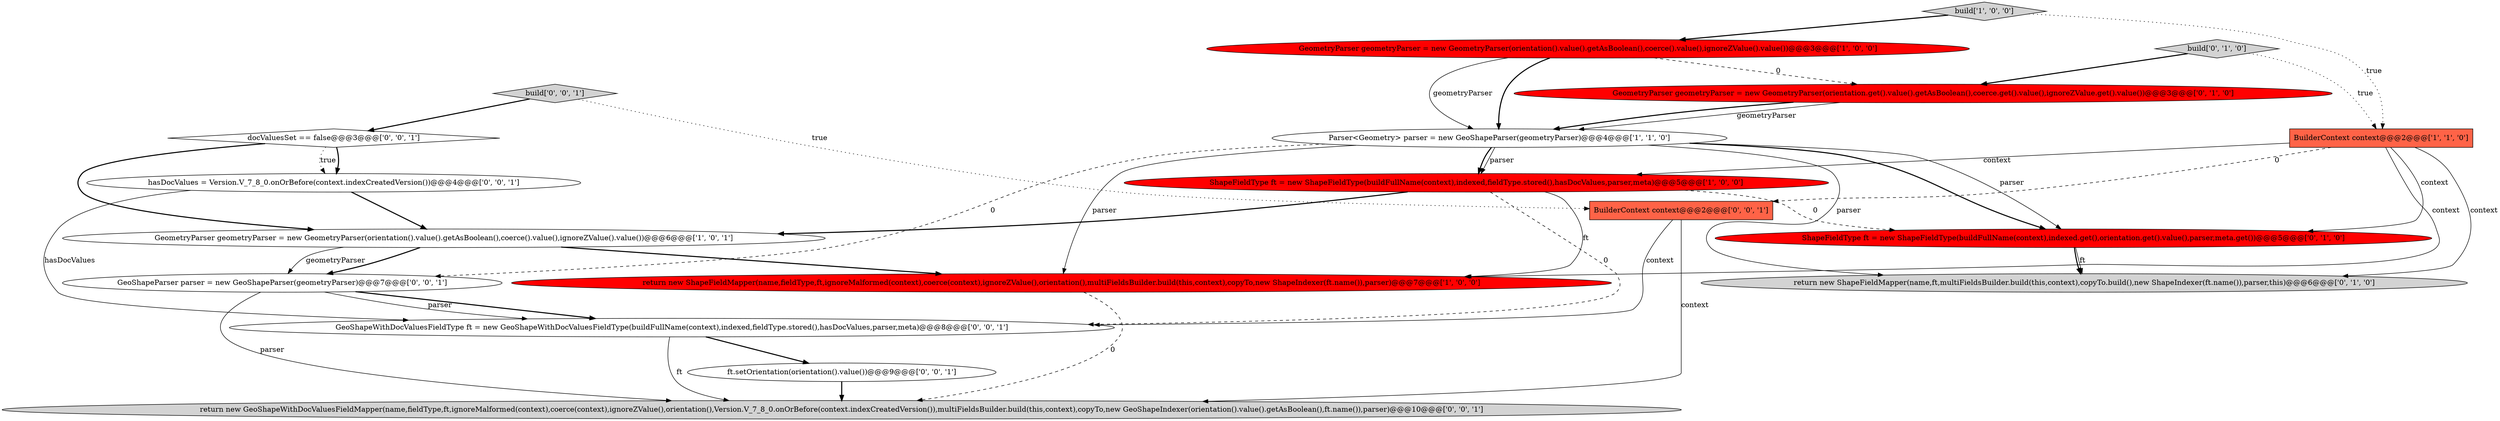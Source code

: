 digraph {
9 [style = filled, label = "return new ShapeFieldMapper(name,ft,multiFieldsBuilder.build(this,context),copyTo.build(),new ShapeIndexer(ft.name()),parser,this)@@@6@@@['0', '1', '0']", fillcolor = lightgray, shape = ellipse image = "AAA0AAABBB2BBB"];
13 [style = filled, label = "return new GeoShapeWithDocValuesFieldMapper(name,fieldType,ft,ignoreMalformed(context),coerce(context),ignoreZValue(),orientation(),Version.V_7_8_0.onOrBefore(context.indexCreatedVersion()),multiFieldsBuilder.build(this,context),copyTo,new GeoShapeIndexer(orientation().value().getAsBoolean(),ft.name()),parser)@@@10@@@['0', '0', '1']", fillcolor = lightgray, shape = ellipse image = "AAA0AAABBB3BBB"];
16 [style = filled, label = "hasDocValues = Version.V_7_8_0.onOrBefore(context.indexCreatedVersion())@@@4@@@['0', '0', '1']", fillcolor = white, shape = ellipse image = "AAA0AAABBB3BBB"];
11 [style = filled, label = "ft.setOrientation(orientation().value())@@@9@@@['0', '0', '1']", fillcolor = white, shape = ellipse image = "AAA0AAABBB3BBB"];
12 [style = filled, label = "GeoShapeWithDocValuesFieldType ft = new GeoShapeWithDocValuesFieldType(buildFullName(context),indexed,fieldType.stored(),hasDocValues,parser,meta)@@@8@@@['0', '0', '1']", fillcolor = white, shape = ellipse image = "AAA0AAABBB3BBB"];
17 [style = filled, label = "build['0', '0', '1']", fillcolor = lightgray, shape = diamond image = "AAA0AAABBB3BBB"];
8 [style = filled, label = "GeometryParser geometryParser = new GeometryParser(orientation.get().value().getAsBoolean(),coerce.get().value(),ignoreZValue.get().value())@@@3@@@['0', '1', '0']", fillcolor = red, shape = ellipse image = "AAA1AAABBB2BBB"];
0 [style = filled, label = "BuilderContext context@@@2@@@['1', '1', '0']", fillcolor = tomato, shape = box image = "AAA0AAABBB1BBB"];
5 [style = filled, label = "Parser<Geometry> parser = new GeoShapeParser(geometryParser)@@@4@@@['1', '1', '0']", fillcolor = white, shape = ellipse image = "AAA0AAABBB1BBB"];
7 [style = filled, label = "ShapeFieldType ft = new ShapeFieldType(buildFullName(context),indexed.get(),orientation.get().value(),parser,meta.get())@@@5@@@['0', '1', '0']", fillcolor = red, shape = ellipse image = "AAA1AAABBB2BBB"];
10 [style = filled, label = "build['0', '1', '0']", fillcolor = lightgray, shape = diamond image = "AAA0AAABBB2BBB"];
14 [style = filled, label = "docValuesSet == false@@@3@@@['0', '0', '1']", fillcolor = white, shape = diamond image = "AAA0AAABBB3BBB"];
18 [style = filled, label = "GeoShapeParser parser = new GeoShapeParser(geometryParser)@@@7@@@['0', '0', '1']", fillcolor = white, shape = ellipse image = "AAA0AAABBB3BBB"];
3 [style = filled, label = "build['1', '0', '0']", fillcolor = lightgray, shape = diamond image = "AAA0AAABBB1BBB"];
4 [style = filled, label = "GeometryParser geometryParser = new GeometryParser(orientation().value().getAsBoolean(),coerce().value(),ignoreZValue().value())@@@3@@@['1', '0', '0']", fillcolor = red, shape = ellipse image = "AAA1AAABBB1BBB"];
6 [style = filled, label = "ShapeFieldType ft = new ShapeFieldType(buildFullName(context),indexed,fieldType.stored(),hasDocValues,parser,meta)@@@5@@@['1', '0', '0']", fillcolor = red, shape = ellipse image = "AAA1AAABBB1BBB"];
15 [style = filled, label = "BuilderContext context@@@2@@@['0', '0', '1']", fillcolor = tomato, shape = box image = "AAA0AAABBB3BBB"];
2 [style = filled, label = "GeometryParser geometryParser = new GeometryParser(orientation().value().getAsBoolean(),coerce().value(),ignoreZValue().value())@@@6@@@['1', '0', '1']", fillcolor = white, shape = ellipse image = "AAA0AAABBB1BBB"];
1 [style = filled, label = "return new ShapeFieldMapper(name,fieldType,ft,ignoreMalformed(context),coerce(context),ignoreZValue(),orientation(),multiFieldsBuilder.build(this,context),copyTo,new ShapeIndexer(ft.name()),parser)@@@7@@@['1', '0', '0']", fillcolor = red, shape = ellipse image = "AAA1AAABBB1BBB"];
14->16 [style = bold, label=""];
5->9 [style = solid, label="parser"];
2->1 [style = bold, label=""];
6->1 [style = solid, label="ft"];
6->7 [style = dashed, label="0"];
12->13 [style = solid, label="ft"];
12->11 [style = bold, label=""];
5->1 [style = solid, label="parser"];
5->7 [style = solid, label="parser"];
18->12 [style = bold, label=""];
16->12 [style = solid, label="hasDocValues"];
0->15 [style = dashed, label="0"];
2->18 [style = bold, label=""];
8->5 [style = solid, label="geometryParser"];
5->6 [style = solid, label="parser"];
16->2 [style = bold, label=""];
5->18 [style = dashed, label="0"];
2->18 [style = solid, label="geometryParser"];
3->4 [style = bold, label=""];
18->13 [style = solid, label="parser"];
0->1 [style = solid, label="context"];
4->5 [style = solid, label="geometryParser"];
6->2 [style = bold, label=""];
15->12 [style = solid, label="context"];
7->9 [style = bold, label=""];
14->16 [style = dotted, label="true"];
0->9 [style = solid, label="context"];
6->12 [style = dashed, label="0"];
1->13 [style = dashed, label="0"];
17->15 [style = dotted, label="true"];
5->6 [style = bold, label=""];
8->5 [style = bold, label=""];
18->12 [style = solid, label="parser"];
10->8 [style = bold, label=""];
17->14 [style = bold, label=""];
15->13 [style = solid, label="context"];
0->6 [style = solid, label="context"];
11->13 [style = bold, label=""];
4->8 [style = dashed, label="0"];
3->0 [style = dotted, label="true"];
0->7 [style = solid, label="context"];
5->7 [style = bold, label=""];
10->0 [style = dotted, label="true"];
14->2 [style = bold, label=""];
4->5 [style = bold, label=""];
7->9 [style = solid, label="ft"];
}
